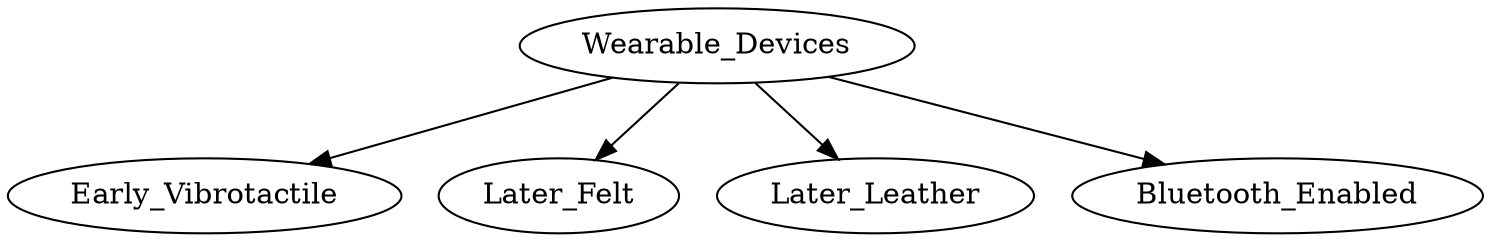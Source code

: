/* Generate in command line:
dot -Tpng devices-1.gv -o devices-1.png */
//rankedDir=LR, 

digraph G  { 
	//graph [splines=ortho]
	//node [shape=ellipse] Wearable_Devices
	//node [shape=box] Early_Vibrotactile Later_Felt Later_Leather Later_Bluetooth_Enabled
	
	node [shape=ellipse]
	Wearable_Devices -> {Early_Vibrotactile Later_Felt Later_Leather Bluetooth_Enabled}
}